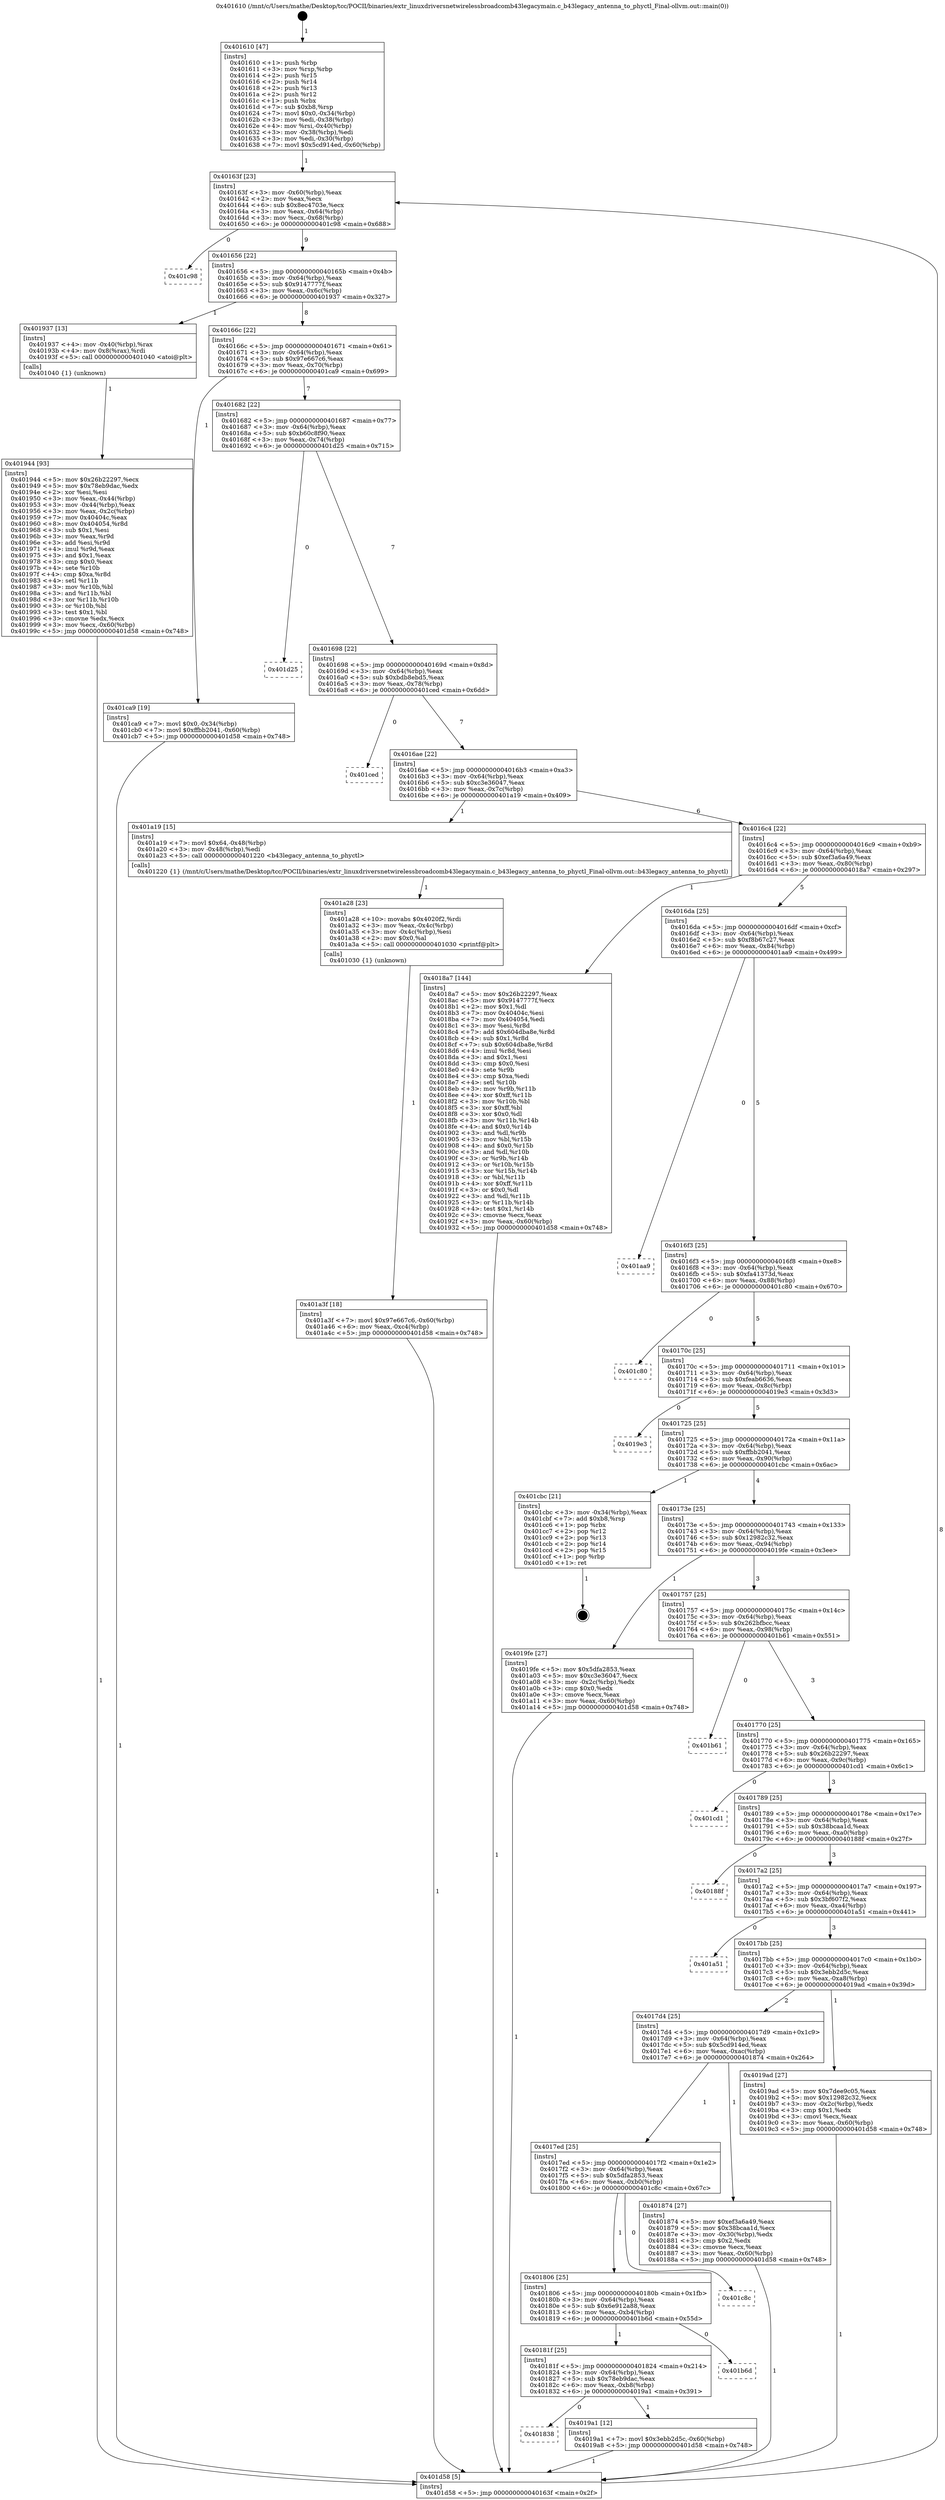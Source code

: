 digraph "0x401610" {
  label = "0x401610 (/mnt/c/Users/mathe/Desktop/tcc/POCII/binaries/extr_linuxdriversnetwirelessbroadcomb43legacymain.c_b43legacy_antenna_to_phyctl_Final-ollvm.out::main(0))"
  labelloc = "t"
  node[shape=record]

  Entry [label="",width=0.3,height=0.3,shape=circle,fillcolor=black,style=filled]
  "0x40163f" [label="{
     0x40163f [23]\l
     | [instrs]\l
     &nbsp;&nbsp;0x40163f \<+3\>: mov -0x60(%rbp),%eax\l
     &nbsp;&nbsp;0x401642 \<+2\>: mov %eax,%ecx\l
     &nbsp;&nbsp;0x401644 \<+6\>: sub $0x8ec4703e,%ecx\l
     &nbsp;&nbsp;0x40164a \<+3\>: mov %eax,-0x64(%rbp)\l
     &nbsp;&nbsp;0x40164d \<+3\>: mov %ecx,-0x68(%rbp)\l
     &nbsp;&nbsp;0x401650 \<+6\>: je 0000000000401c98 \<main+0x688\>\l
  }"]
  "0x401c98" [label="{
     0x401c98\l
  }", style=dashed]
  "0x401656" [label="{
     0x401656 [22]\l
     | [instrs]\l
     &nbsp;&nbsp;0x401656 \<+5\>: jmp 000000000040165b \<main+0x4b\>\l
     &nbsp;&nbsp;0x40165b \<+3\>: mov -0x64(%rbp),%eax\l
     &nbsp;&nbsp;0x40165e \<+5\>: sub $0x9147777f,%eax\l
     &nbsp;&nbsp;0x401663 \<+3\>: mov %eax,-0x6c(%rbp)\l
     &nbsp;&nbsp;0x401666 \<+6\>: je 0000000000401937 \<main+0x327\>\l
  }"]
  Exit [label="",width=0.3,height=0.3,shape=circle,fillcolor=black,style=filled,peripheries=2]
  "0x401937" [label="{
     0x401937 [13]\l
     | [instrs]\l
     &nbsp;&nbsp;0x401937 \<+4\>: mov -0x40(%rbp),%rax\l
     &nbsp;&nbsp;0x40193b \<+4\>: mov 0x8(%rax),%rdi\l
     &nbsp;&nbsp;0x40193f \<+5\>: call 0000000000401040 \<atoi@plt\>\l
     | [calls]\l
     &nbsp;&nbsp;0x401040 \{1\} (unknown)\l
  }"]
  "0x40166c" [label="{
     0x40166c [22]\l
     | [instrs]\l
     &nbsp;&nbsp;0x40166c \<+5\>: jmp 0000000000401671 \<main+0x61\>\l
     &nbsp;&nbsp;0x401671 \<+3\>: mov -0x64(%rbp),%eax\l
     &nbsp;&nbsp;0x401674 \<+5\>: sub $0x97e667c6,%eax\l
     &nbsp;&nbsp;0x401679 \<+3\>: mov %eax,-0x70(%rbp)\l
     &nbsp;&nbsp;0x40167c \<+6\>: je 0000000000401ca9 \<main+0x699\>\l
  }"]
  "0x401a3f" [label="{
     0x401a3f [18]\l
     | [instrs]\l
     &nbsp;&nbsp;0x401a3f \<+7\>: movl $0x97e667c6,-0x60(%rbp)\l
     &nbsp;&nbsp;0x401a46 \<+6\>: mov %eax,-0xc4(%rbp)\l
     &nbsp;&nbsp;0x401a4c \<+5\>: jmp 0000000000401d58 \<main+0x748\>\l
  }"]
  "0x401ca9" [label="{
     0x401ca9 [19]\l
     | [instrs]\l
     &nbsp;&nbsp;0x401ca9 \<+7\>: movl $0x0,-0x34(%rbp)\l
     &nbsp;&nbsp;0x401cb0 \<+7\>: movl $0xffbb2041,-0x60(%rbp)\l
     &nbsp;&nbsp;0x401cb7 \<+5\>: jmp 0000000000401d58 \<main+0x748\>\l
  }"]
  "0x401682" [label="{
     0x401682 [22]\l
     | [instrs]\l
     &nbsp;&nbsp;0x401682 \<+5\>: jmp 0000000000401687 \<main+0x77\>\l
     &nbsp;&nbsp;0x401687 \<+3\>: mov -0x64(%rbp),%eax\l
     &nbsp;&nbsp;0x40168a \<+5\>: sub $0xb60c8f90,%eax\l
     &nbsp;&nbsp;0x40168f \<+3\>: mov %eax,-0x74(%rbp)\l
     &nbsp;&nbsp;0x401692 \<+6\>: je 0000000000401d25 \<main+0x715\>\l
  }"]
  "0x401a28" [label="{
     0x401a28 [23]\l
     | [instrs]\l
     &nbsp;&nbsp;0x401a28 \<+10\>: movabs $0x4020f2,%rdi\l
     &nbsp;&nbsp;0x401a32 \<+3\>: mov %eax,-0x4c(%rbp)\l
     &nbsp;&nbsp;0x401a35 \<+3\>: mov -0x4c(%rbp),%esi\l
     &nbsp;&nbsp;0x401a38 \<+2\>: mov $0x0,%al\l
     &nbsp;&nbsp;0x401a3a \<+5\>: call 0000000000401030 \<printf@plt\>\l
     | [calls]\l
     &nbsp;&nbsp;0x401030 \{1\} (unknown)\l
  }"]
  "0x401d25" [label="{
     0x401d25\l
  }", style=dashed]
  "0x401698" [label="{
     0x401698 [22]\l
     | [instrs]\l
     &nbsp;&nbsp;0x401698 \<+5\>: jmp 000000000040169d \<main+0x8d\>\l
     &nbsp;&nbsp;0x40169d \<+3\>: mov -0x64(%rbp),%eax\l
     &nbsp;&nbsp;0x4016a0 \<+5\>: sub $0xbdb8ebd5,%eax\l
     &nbsp;&nbsp;0x4016a5 \<+3\>: mov %eax,-0x78(%rbp)\l
     &nbsp;&nbsp;0x4016a8 \<+6\>: je 0000000000401ced \<main+0x6dd\>\l
  }"]
  "0x401838" [label="{
     0x401838\l
  }", style=dashed]
  "0x401ced" [label="{
     0x401ced\l
  }", style=dashed]
  "0x4016ae" [label="{
     0x4016ae [22]\l
     | [instrs]\l
     &nbsp;&nbsp;0x4016ae \<+5\>: jmp 00000000004016b3 \<main+0xa3\>\l
     &nbsp;&nbsp;0x4016b3 \<+3\>: mov -0x64(%rbp),%eax\l
     &nbsp;&nbsp;0x4016b6 \<+5\>: sub $0xc3e36047,%eax\l
     &nbsp;&nbsp;0x4016bb \<+3\>: mov %eax,-0x7c(%rbp)\l
     &nbsp;&nbsp;0x4016be \<+6\>: je 0000000000401a19 \<main+0x409\>\l
  }"]
  "0x4019a1" [label="{
     0x4019a1 [12]\l
     | [instrs]\l
     &nbsp;&nbsp;0x4019a1 \<+7\>: movl $0x3ebb2d5c,-0x60(%rbp)\l
     &nbsp;&nbsp;0x4019a8 \<+5\>: jmp 0000000000401d58 \<main+0x748\>\l
  }"]
  "0x401a19" [label="{
     0x401a19 [15]\l
     | [instrs]\l
     &nbsp;&nbsp;0x401a19 \<+7\>: movl $0x64,-0x48(%rbp)\l
     &nbsp;&nbsp;0x401a20 \<+3\>: mov -0x48(%rbp),%edi\l
     &nbsp;&nbsp;0x401a23 \<+5\>: call 0000000000401220 \<b43legacy_antenna_to_phyctl\>\l
     | [calls]\l
     &nbsp;&nbsp;0x401220 \{1\} (/mnt/c/Users/mathe/Desktop/tcc/POCII/binaries/extr_linuxdriversnetwirelessbroadcomb43legacymain.c_b43legacy_antenna_to_phyctl_Final-ollvm.out::b43legacy_antenna_to_phyctl)\l
  }"]
  "0x4016c4" [label="{
     0x4016c4 [22]\l
     | [instrs]\l
     &nbsp;&nbsp;0x4016c4 \<+5\>: jmp 00000000004016c9 \<main+0xb9\>\l
     &nbsp;&nbsp;0x4016c9 \<+3\>: mov -0x64(%rbp),%eax\l
     &nbsp;&nbsp;0x4016cc \<+5\>: sub $0xef3a6a49,%eax\l
     &nbsp;&nbsp;0x4016d1 \<+3\>: mov %eax,-0x80(%rbp)\l
     &nbsp;&nbsp;0x4016d4 \<+6\>: je 00000000004018a7 \<main+0x297\>\l
  }"]
  "0x40181f" [label="{
     0x40181f [25]\l
     | [instrs]\l
     &nbsp;&nbsp;0x40181f \<+5\>: jmp 0000000000401824 \<main+0x214\>\l
     &nbsp;&nbsp;0x401824 \<+3\>: mov -0x64(%rbp),%eax\l
     &nbsp;&nbsp;0x401827 \<+5\>: sub $0x78eb9dac,%eax\l
     &nbsp;&nbsp;0x40182c \<+6\>: mov %eax,-0xb8(%rbp)\l
     &nbsp;&nbsp;0x401832 \<+6\>: je 00000000004019a1 \<main+0x391\>\l
  }"]
  "0x4018a7" [label="{
     0x4018a7 [144]\l
     | [instrs]\l
     &nbsp;&nbsp;0x4018a7 \<+5\>: mov $0x26b22297,%eax\l
     &nbsp;&nbsp;0x4018ac \<+5\>: mov $0x9147777f,%ecx\l
     &nbsp;&nbsp;0x4018b1 \<+2\>: mov $0x1,%dl\l
     &nbsp;&nbsp;0x4018b3 \<+7\>: mov 0x40404c,%esi\l
     &nbsp;&nbsp;0x4018ba \<+7\>: mov 0x404054,%edi\l
     &nbsp;&nbsp;0x4018c1 \<+3\>: mov %esi,%r8d\l
     &nbsp;&nbsp;0x4018c4 \<+7\>: add $0x604dba8e,%r8d\l
     &nbsp;&nbsp;0x4018cb \<+4\>: sub $0x1,%r8d\l
     &nbsp;&nbsp;0x4018cf \<+7\>: sub $0x604dba8e,%r8d\l
     &nbsp;&nbsp;0x4018d6 \<+4\>: imul %r8d,%esi\l
     &nbsp;&nbsp;0x4018da \<+3\>: and $0x1,%esi\l
     &nbsp;&nbsp;0x4018dd \<+3\>: cmp $0x0,%esi\l
     &nbsp;&nbsp;0x4018e0 \<+4\>: sete %r9b\l
     &nbsp;&nbsp;0x4018e4 \<+3\>: cmp $0xa,%edi\l
     &nbsp;&nbsp;0x4018e7 \<+4\>: setl %r10b\l
     &nbsp;&nbsp;0x4018eb \<+3\>: mov %r9b,%r11b\l
     &nbsp;&nbsp;0x4018ee \<+4\>: xor $0xff,%r11b\l
     &nbsp;&nbsp;0x4018f2 \<+3\>: mov %r10b,%bl\l
     &nbsp;&nbsp;0x4018f5 \<+3\>: xor $0xff,%bl\l
     &nbsp;&nbsp;0x4018f8 \<+3\>: xor $0x0,%dl\l
     &nbsp;&nbsp;0x4018fb \<+3\>: mov %r11b,%r14b\l
     &nbsp;&nbsp;0x4018fe \<+4\>: and $0x0,%r14b\l
     &nbsp;&nbsp;0x401902 \<+3\>: and %dl,%r9b\l
     &nbsp;&nbsp;0x401905 \<+3\>: mov %bl,%r15b\l
     &nbsp;&nbsp;0x401908 \<+4\>: and $0x0,%r15b\l
     &nbsp;&nbsp;0x40190c \<+3\>: and %dl,%r10b\l
     &nbsp;&nbsp;0x40190f \<+3\>: or %r9b,%r14b\l
     &nbsp;&nbsp;0x401912 \<+3\>: or %r10b,%r15b\l
     &nbsp;&nbsp;0x401915 \<+3\>: xor %r15b,%r14b\l
     &nbsp;&nbsp;0x401918 \<+3\>: or %bl,%r11b\l
     &nbsp;&nbsp;0x40191b \<+4\>: xor $0xff,%r11b\l
     &nbsp;&nbsp;0x40191f \<+3\>: or $0x0,%dl\l
     &nbsp;&nbsp;0x401922 \<+3\>: and %dl,%r11b\l
     &nbsp;&nbsp;0x401925 \<+3\>: or %r11b,%r14b\l
     &nbsp;&nbsp;0x401928 \<+4\>: test $0x1,%r14b\l
     &nbsp;&nbsp;0x40192c \<+3\>: cmovne %ecx,%eax\l
     &nbsp;&nbsp;0x40192f \<+3\>: mov %eax,-0x60(%rbp)\l
     &nbsp;&nbsp;0x401932 \<+5\>: jmp 0000000000401d58 \<main+0x748\>\l
  }"]
  "0x4016da" [label="{
     0x4016da [25]\l
     | [instrs]\l
     &nbsp;&nbsp;0x4016da \<+5\>: jmp 00000000004016df \<main+0xcf\>\l
     &nbsp;&nbsp;0x4016df \<+3\>: mov -0x64(%rbp),%eax\l
     &nbsp;&nbsp;0x4016e2 \<+5\>: sub $0xf8b67c27,%eax\l
     &nbsp;&nbsp;0x4016e7 \<+6\>: mov %eax,-0x84(%rbp)\l
     &nbsp;&nbsp;0x4016ed \<+6\>: je 0000000000401aa9 \<main+0x499\>\l
  }"]
  "0x401b6d" [label="{
     0x401b6d\l
  }", style=dashed]
  "0x401aa9" [label="{
     0x401aa9\l
  }", style=dashed]
  "0x4016f3" [label="{
     0x4016f3 [25]\l
     | [instrs]\l
     &nbsp;&nbsp;0x4016f3 \<+5\>: jmp 00000000004016f8 \<main+0xe8\>\l
     &nbsp;&nbsp;0x4016f8 \<+3\>: mov -0x64(%rbp),%eax\l
     &nbsp;&nbsp;0x4016fb \<+5\>: sub $0xfa41373d,%eax\l
     &nbsp;&nbsp;0x401700 \<+6\>: mov %eax,-0x88(%rbp)\l
     &nbsp;&nbsp;0x401706 \<+6\>: je 0000000000401c80 \<main+0x670\>\l
  }"]
  "0x401806" [label="{
     0x401806 [25]\l
     | [instrs]\l
     &nbsp;&nbsp;0x401806 \<+5\>: jmp 000000000040180b \<main+0x1fb\>\l
     &nbsp;&nbsp;0x40180b \<+3\>: mov -0x64(%rbp),%eax\l
     &nbsp;&nbsp;0x40180e \<+5\>: sub $0x6e912a88,%eax\l
     &nbsp;&nbsp;0x401813 \<+6\>: mov %eax,-0xb4(%rbp)\l
     &nbsp;&nbsp;0x401819 \<+6\>: je 0000000000401b6d \<main+0x55d\>\l
  }"]
  "0x401c80" [label="{
     0x401c80\l
  }", style=dashed]
  "0x40170c" [label="{
     0x40170c [25]\l
     | [instrs]\l
     &nbsp;&nbsp;0x40170c \<+5\>: jmp 0000000000401711 \<main+0x101\>\l
     &nbsp;&nbsp;0x401711 \<+3\>: mov -0x64(%rbp),%eax\l
     &nbsp;&nbsp;0x401714 \<+5\>: sub $0xfeab6636,%eax\l
     &nbsp;&nbsp;0x401719 \<+6\>: mov %eax,-0x8c(%rbp)\l
     &nbsp;&nbsp;0x40171f \<+6\>: je 00000000004019e3 \<main+0x3d3\>\l
  }"]
  "0x401c8c" [label="{
     0x401c8c\l
  }", style=dashed]
  "0x4019e3" [label="{
     0x4019e3\l
  }", style=dashed]
  "0x401725" [label="{
     0x401725 [25]\l
     | [instrs]\l
     &nbsp;&nbsp;0x401725 \<+5\>: jmp 000000000040172a \<main+0x11a\>\l
     &nbsp;&nbsp;0x40172a \<+3\>: mov -0x64(%rbp),%eax\l
     &nbsp;&nbsp;0x40172d \<+5\>: sub $0xffbb2041,%eax\l
     &nbsp;&nbsp;0x401732 \<+6\>: mov %eax,-0x90(%rbp)\l
     &nbsp;&nbsp;0x401738 \<+6\>: je 0000000000401cbc \<main+0x6ac\>\l
  }"]
  "0x401944" [label="{
     0x401944 [93]\l
     | [instrs]\l
     &nbsp;&nbsp;0x401944 \<+5\>: mov $0x26b22297,%ecx\l
     &nbsp;&nbsp;0x401949 \<+5\>: mov $0x78eb9dac,%edx\l
     &nbsp;&nbsp;0x40194e \<+2\>: xor %esi,%esi\l
     &nbsp;&nbsp;0x401950 \<+3\>: mov %eax,-0x44(%rbp)\l
     &nbsp;&nbsp;0x401953 \<+3\>: mov -0x44(%rbp),%eax\l
     &nbsp;&nbsp;0x401956 \<+3\>: mov %eax,-0x2c(%rbp)\l
     &nbsp;&nbsp;0x401959 \<+7\>: mov 0x40404c,%eax\l
     &nbsp;&nbsp;0x401960 \<+8\>: mov 0x404054,%r8d\l
     &nbsp;&nbsp;0x401968 \<+3\>: sub $0x1,%esi\l
     &nbsp;&nbsp;0x40196b \<+3\>: mov %eax,%r9d\l
     &nbsp;&nbsp;0x40196e \<+3\>: add %esi,%r9d\l
     &nbsp;&nbsp;0x401971 \<+4\>: imul %r9d,%eax\l
     &nbsp;&nbsp;0x401975 \<+3\>: and $0x1,%eax\l
     &nbsp;&nbsp;0x401978 \<+3\>: cmp $0x0,%eax\l
     &nbsp;&nbsp;0x40197b \<+4\>: sete %r10b\l
     &nbsp;&nbsp;0x40197f \<+4\>: cmp $0xa,%r8d\l
     &nbsp;&nbsp;0x401983 \<+4\>: setl %r11b\l
     &nbsp;&nbsp;0x401987 \<+3\>: mov %r10b,%bl\l
     &nbsp;&nbsp;0x40198a \<+3\>: and %r11b,%bl\l
     &nbsp;&nbsp;0x40198d \<+3\>: xor %r11b,%r10b\l
     &nbsp;&nbsp;0x401990 \<+3\>: or %r10b,%bl\l
     &nbsp;&nbsp;0x401993 \<+3\>: test $0x1,%bl\l
     &nbsp;&nbsp;0x401996 \<+3\>: cmovne %edx,%ecx\l
     &nbsp;&nbsp;0x401999 \<+3\>: mov %ecx,-0x60(%rbp)\l
     &nbsp;&nbsp;0x40199c \<+5\>: jmp 0000000000401d58 \<main+0x748\>\l
  }"]
  "0x401cbc" [label="{
     0x401cbc [21]\l
     | [instrs]\l
     &nbsp;&nbsp;0x401cbc \<+3\>: mov -0x34(%rbp),%eax\l
     &nbsp;&nbsp;0x401cbf \<+7\>: add $0xb8,%rsp\l
     &nbsp;&nbsp;0x401cc6 \<+1\>: pop %rbx\l
     &nbsp;&nbsp;0x401cc7 \<+2\>: pop %r12\l
     &nbsp;&nbsp;0x401cc9 \<+2\>: pop %r13\l
     &nbsp;&nbsp;0x401ccb \<+2\>: pop %r14\l
     &nbsp;&nbsp;0x401ccd \<+2\>: pop %r15\l
     &nbsp;&nbsp;0x401ccf \<+1\>: pop %rbp\l
     &nbsp;&nbsp;0x401cd0 \<+1\>: ret\l
  }"]
  "0x40173e" [label="{
     0x40173e [25]\l
     | [instrs]\l
     &nbsp;&nbsp;0x40173e \<+5\>: jmp 0000000000401743 \<main+0x133\>\l
     &nbsp;&nbsp;0x401743 \<+3\>: mov -0x64(%rbp),%eax\l
     &nbsp;&nbsp;0x401746 \<+5\>: sub $0x12982c32,%eax\l
     &nbsp;&nbsp;0x40174b \<+6\>: mov %eax,-0x94(%rbp)\l
     &nbsp;&nbsp;0x401751 \<+6\>: je 00000000004019fe \<main+0x3ee\>\l
  }"]
  "0x401610" [label="{
     0x401610 [47]\l
     | [instrs]\l
     &nbsp;&nbsp;0x401610 \<+1\>: push %rbp\l
     &nbsp;&nbsp;0x401611 \<+3\>: mov %rsp,%rbp\l
     &nbsp;&nbsp;0x401614 \<+2\>: push %r15\l
     &nbsp;&nbsp;0x401616 \<+2\>: push %r14\l
     &nbsp;&nbsp;0x401618 \<+2\>: push %r13\l
     &nbsp;&nbsp;0x40161a \<+2\>: push %r12\l
     &nbsp;&nbsp;0x40161c \<+1\>: push %rbx\l
     &nbsp;&nbsp;0x40161d \<+7\>: sub $0xb8,%rsp\l
     &nbsp;&nbsp;0x401624 \<+7\>: movl $0x0,-0x34(%rbp)\l
     &nbsp;&nbsp;0x40162b \<+3\>: mov %edi,-0x38(%rbp)\l
     &nbsp;&nbsp;0x40162e \<+4\>: mov %rsi,-0x40(%rbp)\l
     &nbsp;&nbsp;0x401632 \<+3\>: mov -0x38(%rbp),%edi\l
     &nbsp;&nbsp;0x401635 \<+3\>: mov %edi,-0x30(%rbp)\l
     &nbsp;&nbsp;0x401638 \<+7\>: movl $0x5cd914ed,-0x60(%rbp)\l
  }"]
  "0x4019fe" [label="{
     0x4019fe [27]\l
     | [instrs]\l
     &nbsp;&nbsp;0x4019fe \<+5\>: mov $0x5dfa2853,%eax\l
     &nbsp;&nbsp;0x401a03 \<+5\>: mov $0xc3e36047,%ecx\l
     &nbsp;&nbsp;0x401a08 \<+3\>: mov -0x2c(%rbp),%edx\l
     &nbsp;&nbsp;0x401a0b \<+3\>: cmp $0x0,%edx\l
     &nbsp;&nbsp;0x401a0e \<+3\>: cmove %ecx,%eax\l
     &nbsp;&nbsp;0x401a11 \<+3\>: mov %eax,-0x60(%rbp)\l
     &nbsp;&nbsp;0x401a14 \<+5\>: jmp 0000000000401d58 \<main+0x748\>\l
  }"]
  "0x401757" [label="{
     0x401757 [25]\l
     | [instrs]\l
     &nbsp;&nbsp;0x401757 \<+5\>: jmp 000000000040175c \<main+0x14c\>\l
     &nbsp;&nbsp;0x40175c \<+3\>: mov -0x64(%rbp),%eax\l
     &nbsp;&nbsp;0x40175f \<+5\>: sub $0x262bfbcc,%eax\l
     &nbsp;&nbsp;0x401764 \<+6\>: mov %eax,-0x98(%rbp)\l
     &nbsp;&nbsp;0x40176a \<+6\>: je 0000000000401b61 \<main+0x551\>\l
  }"]
  "0x401d58" [label="{
     0x401d58 [5]\l
     | [instrs]\l
     &nbsp;&nbsp;0x401d58 \<+5\>: jmp 000000000040163f \<main+0x2f\>\l
  }"]
  "0x401b61" [label="{
     0x401b61\l
  }", style=dashed]
  "0x401770" [label="{
     0x401770 [25]\l
     | [instrs]\l
     &nbsp;&nbsp;0x401770 \<+5\>: jmp 0000000000401775 \<main+0x165\>\l
     &nbsp;&nbsp;0x401775 \<+3\>: mov -0x64(%rbp),%eax\l
     &nbsp;&nbsp;0x401778 \<+5\>: sub $0x26b22297,%eax\l
     &nbsp;&nbsp;0x40177d \<+6\>: mov %eax,-0x9c(%rbp)\l
     &nbsp;&nbsp;0x401783 \<+6\>: je 0000000000401cd1 \<main+0x6c1\>\l
  }"]
  "0x4017ed" [label="{
     0x4017ed [25]\l
     | [instrs]\l
     &nbsp;&nbsp;0x4017ed \<+5\>: jmp 00000000004017f2 \<main+0x1e2\>\l
     &nbsp;&nbsp;0x4017f2 \<+3\>: mov -0x64(%rbp),%eax\l
     &nbsp;&nbsp;0x4017f5 \<+5\>: sub $0x5dfa2853,%eax\l
     &nbsp;&nbsp;0x4017fa \<+6\>: mov %eax,-0xb0(%rbp)\l
     &nbsp;&nbsp;0x401800 \<+6\>: je 0000000000401c8c \<main+0x67c\>\l
  }"]
  "0x401cd1" [label="{
     0x401cd1\l
  }", style=dashed]
  "0x401789" [label="{
     0x401789 [25]\l
     | [instrs]\l
     &nbsp;&nbsp;0x401789 \<+5\>: jmp 000000000040178e \<main+0x17e\>\l
     &nbsp;&nbsp;0x40178e \<+3\>: mov -0x64(%rbp),%eax\l
     &nbsp;&nbsp;0x401791 \<+5\>: sub $0x38bcaa1d,%eax\l
     &nbsp;&nbsp;0x401796 \<+6\>: mov %eax,-0xa0(%rbp)\l
     &nbsp;&nbsp;0x40179c \<+6\>: je 000000000040188f \<main+0x27f\>\l
  }"]
  "0x401874" [label="{
     0x401874 [27]\l
     | [instrs]\l
     &nbsp;&nbsp;0x401874 \<+5\>: mov $0xef3a6a49,%eax\l
     &nbsp;&nbsp;0x401879 \<+5\>: mov $0x38bcaa1d,%ecx\l
     &nbsp;&nbsp;0x40187e \<+3\>: mov -0x30(%rbp),%edx\l
     &nbsp;&nbsp;0x401881 \<+3\>: cmp $0x2,%edx\l
     &nbsp;&nbsp;0x401884 \<+3\>: cmovne %ecx,%eax\l
     &nbsp;&nbsp;0x401887 \<+3\>: mov %eax,-0x60(%rbp)\l
     &nbsp;&nbsp;0x40188a \<+5\>: jmp 0000000000401d58 \<main+0x748\>\l
  }"]
  "0x40188f" [label="{
     0x40188f\l
  }", style=dashed]
  "0x4017a2" [label="{
     0x4017a2 [25]\l
     | [instrs]\l
     &nbsp;&nbsp;0x4017a2 \<+5\>: jmp 00000000004017a7 \<main+0x197\>\l
     &nbsp;&nbsp;0x4017a7 \<+3\>: mov -0x64(%rbp),%eax\l
     &nbsp;&nbsp;0x4017aa \<+5\>: sub $0x3bf607f2,%eax\l
     &nbsp;&nbsp;0x4017af \<+6\>: mov %eax,-0xa4(%rbp)\l
     &nbsp;&nbsp;0x4017b5 \<+6\>: je 0000000000401a51 \<main+0x441\>\l
  }"]
  "0x4017d4" [label="{
     0x4017d4 [25]\l
     | [instrs]\l
     &nbsp;&nbsp;0x4017d4 \<+5\>: jmp 00000000004017d9 \<main+0x1c9\>\l
     &nbsp;&nbsp;0x4017d9 \<+3\>: mov -0x64(%rbp),%eax\l
     &nbsp;&nbsp;0x4017dc \<+5\>: sub $0x5cd914ed,%eax\l
     &nbsp;&nbsp;0x4017e1 \<+6\>: mov %eax,-0xac(%rbp)\l
     &nbsp;&nbsp;0x4017e7 \<+6\>: je 0000000000401874 \<main+0x264\>\l
  }"]
  "0x401a51" [label="{
     0x401a51\l
  }", style=dashed]
  "0x4017bb" [label="{
     0x4017bb [25]\l
     | [instrs]\l
     &nbsp;&nbsp;0x4017bb \<+5\>: jmp 00000000004017c0 \<main+0x1b0\>\l
     &nbsp;&nbsp;0x4017c0 \<+3\>: mov -0x64(%rbp),%eax\l
     &nbsp;&nbsp;0x4017c3 \<+5\>: sub $0x3ebb2d5c,%eax\l
     &nbsp;&nbsp;0x4017c8 \<+6\>: mov %eax,-0xa8(%rbp)\l
     &nbsp;&nbsp;0x4017ce \<+6\>: je 00000000004019ad \<main+0x39d\>\l
  }"]
  "0x4019ad" [label="{
     0x4019ad [27]\l
     | [instrs]\l
     &nbsp;&nbsp;0x4019ad \<+5\>: mov $0x7dee9c05,%eax\l
     &nbsp;&nbsp;0x4019b2 \<+5\>: mov $0x12982c32,%ecx\l
     &nbsp;&nbsp;0x4019b7 \<+3\>: mov -0x2c(%rbp),%edx\l
     &nbsp;&nbsp;0x4019ba \<+3\>: cmp $0x1,%edx\l
     &nbsp;&nbsp;0x4019bd \<+3\>: cmovl %ecx,%eax\l
     &nbsp;&nbsp;0x4019c0 \<+3\>: mov %eax,-0x60(%rbp)\l
     &nbsp;&nbsp;0x4019c3 \<+5\>: jmp 0000000000401d58 \<main+0x748\>\l
  }"]
  Entry -> "0x401610" [label=" 1"]
  "0x40163f" -> "0x401c98" [label=" 0"]
  "0x40163f" -> "0x401656" [label=" 9"]
  "0x401cbc" -> Exit [label=" 1"]
  "0x401656" -> "0x401937" [label=" 1"]
  "0x401656" -> "0x40166c" [label=" 8"]
  "0x401ca9" -> "0x401d58" [label=" 1"]
  "0x40166c" -> "0x401ca9" [label=" 1"]
  "0x40166c" -> "0x401682" [label=" 7"]
  "0x401a3f" -> "0x401d58" [label=" 1"]
  "0x401682" -> "0x401d25" [label=" 0"]
  "0x401682" -> "0x401698" [label=" 7"]
  "0x401a28" -> "0x401a3f" [label=" 1"]
  "0x401698" -> "0x401ced" [label=" 0"]
  "0x401698" -> "0x4016ae" [label=" 7"]
  "0x401a19" -> "0x401a28" [label=" 1"]
  "0x4016ae" -> "0x401a19" [label=" 1"]
  "0x4016ae" -> "0x4016c4" [label=" 6"]
  "0x4019fe" -> "0x401d58" [label=" 1"]
  "0x4016c4" -> "0x4018a7" [label=" 1"]
  "0x4016c4" -> "0x4016da" [label=" 5"]
  "0x4019a1" -> "0x401d58" [label=" 1"]
  "0x4016da" -> "0x401aa9" [label=" 0"]
  "0x4016da" -> "0x4016f3" [label=" 5"]
  "0x40181f" -> "0x401838" [label=" 0"]
  "0x4016f3" -> "0x401c80" [label=" 0"]
  "0x4016f3" -> "0x40170c" [label=" 5"]
  "0x4019ad" -> "0x401d58" [label=" 1"]
  "0x40170c" -> "0x4019e3" [label=" 0"]
  "0x40170c" -> "0x401725" [label=" 5"]
  "0x401806" -> "0x40181f" [label=" 1"]
  "0x401725" -> "0x401cbc" [label=" 1"]
  "0x401725" -> "0x40173e" [label=" 4"]
  "0x40181f" -> "0x4019a1" [label=" 1"]
  "0x40173e" -> "0x4019fe" [label=" 1"]
  "0x40173e" -> "0x401757" [label=" 3"]
  "0x4017ed" -> "0x401806" [label=" 1"]
  "0x401757" -> "0x401b61" [label=" 0"]
  "0x401757" -> "0x401770" [label=" 3"]
  "0x4017ed" -> "0x401c8c" [label=" 0"]
  "0x401770" -> "0x401cd1" [label=" 0"]
  "0x401770" -> "0x401789" [label=" 3"]
  "0x401806" -> "0x401b6d" [label=" 0"]
  "0x401789" -> "0x40188f" [label=" 0"]
  "0x401789" -> "0x4017a2" [label=" 3"]
  "0x401944" -> "0x401d58" [label=" 1"]
  "0x4017a2" -> "0x401a51" [label=" 0"]
  "0x4017a2" -> "0x4017bb" [label=" 3"]
  "0x4018a7" -> "0x401d58" [label=" 1"]
  "0x4017bb" -> "0x4019ad" [label=" 1"]
  "0x4017bb" -> "0x4017d4" [label=" 2"]
  "0x401937" -> "0x401944" [label=" 1"]
  "0x4017d4" -> "0x401874" [label=" 1"]
  "0x4017d4" -> "0x4017ed" [label=" 1"]
  "0x401874" -> "0x401d58" [label=" 1"]
  "0x401610" -> "0x40163f" [label=" 1"]
  "0x401d58" -> "0x40163f" [label=" 8"]
}
